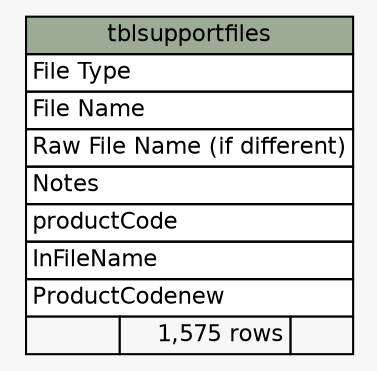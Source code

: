 // dot 2.2.1 on Windows 10 10.0
// SchemaSpy rev 590
digraph "tblsupportfiles" {
  graph [
    rankdir="RL"
    bgcolor="#f7f7f7"
    nodesep="0.18"
    ranksep="0.46"
    fontname="Helvetica"
    fontsize="11"
  ];
  node [
    fontname="Helvetica"
    fontsize="11"
    shape="plaintext"
  ];
  edge [
    arrowsize="0.8"
  ];
  "tblsupportfiles" [
    label=<
    <TABLE BORDER="0" CELLBORDER="1" CELLSPACING="0" BGCOLOR="#ffffff">
      <TR><TD COLSPAN="3" BGCOLOR="#9bab96" ALIGN="CENTER">tblsupportfiles</TD></TR>
      <TR><TD PORT="File Type" COLSPAN="3" ALIGN="LEFT">File Type</TD></TR>
      <TR><TD PORT="File Name" COLSPAN="3" ALIGN="LEFT">File Name</TD></TR>
      <TR><TD PORT="Raw File Name (if different)" COLSPAN="3" ALIGN="LEFT">Raw File Name (if different)</TD></TR>
      <TR><TD PORT="Notes" COLSPAN="3" ALIGN="LEFT">Notes</TD></TR>
      <TR><TD PORT="productCode" COLSPAN="3" ALIGN="LEFT">productCode</TD></TR>
      <TR><TD PORT="InFileName" COLSPAN="3" ALIGN="LEFT">InFileName</TD></TR>
      <TR><TD PORT="ProductCodenew" COLSPAN="3" ALIGN="LEFT">ProductCodenew</TD></TR>
      <TR><TD ALIGN="LEFT" BGCOLOR="#f7f7f7">  </TD><TD ALIGN="RIGHT" BGCOLOR="#f7f7f7">1,575 rows</TD><TD ALIGN="RIGHT" BGCOLOR="#f7f7f7">  </TD></TR>
    </TABLE>>
    URL="tables/tblsupportfiles.html"
    tooltip="tblsupportfiles"
  ];
}
